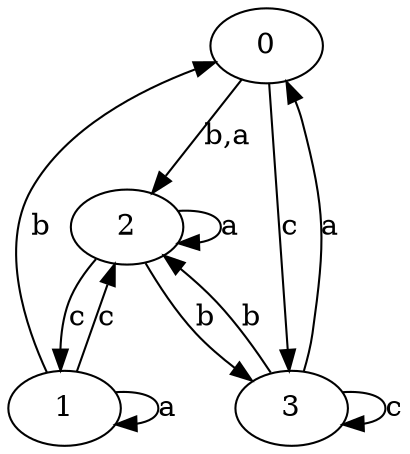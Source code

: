digraph {
 ranksep=0.5;
 d2tdocpreamble = "\usetikzlibrary{automata}";
 d2tfigpreamble = "\tikzstyle{every state}= [ draw=blue!50,very thick,fill=blue!20]  \tikzstyle{auto}= [fill=white]";
 node [style="state"];
 edge [lblstyle="auto",topath="bend right", len=4  ]
  "0" [label="0",style = "state, initial, accepting"];
  "1" [label="1",];
  "2" [label="2",];
  "3" [label="3",];
  "0" -> "2" [label="b,a"];
  "0" -> "3" [label="c"];
  "1" -> "0" [label="b"];
  "1" -> "1" [label="a",topath="loop above"];
  "1" -> "2" [label="c"];
  "2" -> "1" [label="c"];
  "2" -> "2" [label="a",topath="loop above"];
  "2" -> "3" [label="b"];
  "3" -> "0" [label="a"];
  "3" -> "2" [label="b"];
  "3" -> "3" [label="c",topath="loop above"];
}